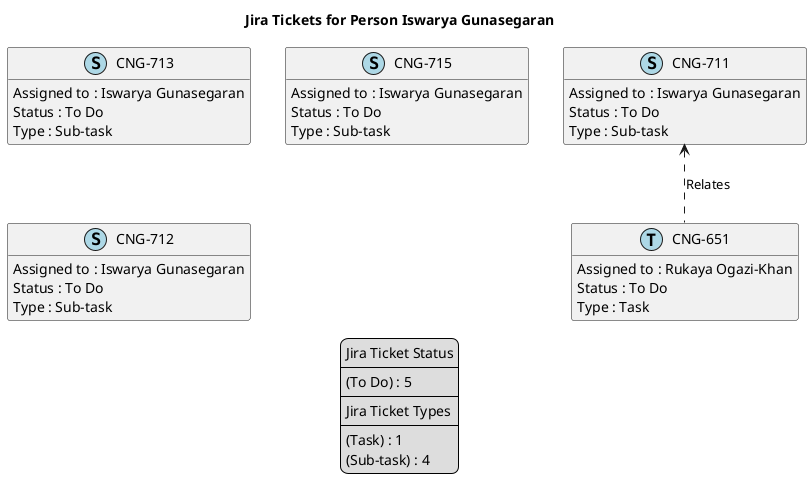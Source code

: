 @startuml
'https://plantuml.com/class-diagram

' GENERATE CLASS DIAGRAM ===========
' Generated at    : Mon Apr 22 10:33:03 CEST 2024

title Jira Tickets for Person Iswarya Gunasegaran
hide empty members

legend
Jira Ticket Status
----
(To Do) : 5
----
Jira Ticket Types
----
(Task) : 1
(Sub-task) : 4
end legend


' Tickets =======
class "CNG-713" << (S,lightblue) >> {
  Assigned to : Iswarya Gunasegaran
  Status : To Do
  Type : Sub-task
}

class "CNG-715" << (S,lightblue) >> {
  Assigned to : Iswarya Gunasegaran
  Status : To Do
  Type : Sub-task
}

class "CNG-651" << (T,lightblue) >> {
  Assigned to : Rukaya Ogazi-Khan
  Status : To Do
  Type : Task
}

class "CNG-712" << (S,lightblue) >> {
  Assigned to : Iswarya Gunasegaran
  Status : To Do
  Type : Sub-task
}

class "CNG-711" << (S,lightblue) >> {
  Assigned to : Iswarya Gunasegaran
  Status : To Do
  Type : Sub-task
}



' Links =======
"CNG-711" <.. "CNG-651" : Relates


@enduml
